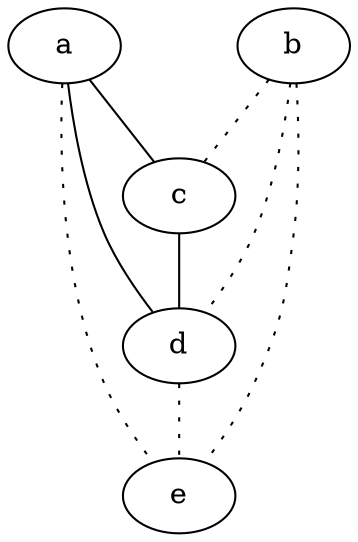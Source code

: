 graph {
a -- c;
a -- d;
a -- e [style=dotted];
b -- c [style=dotted];
b -- d [style=dotted];
b -- e [style=dotted];
c -- d;
d -- e [style=dotted];
}
